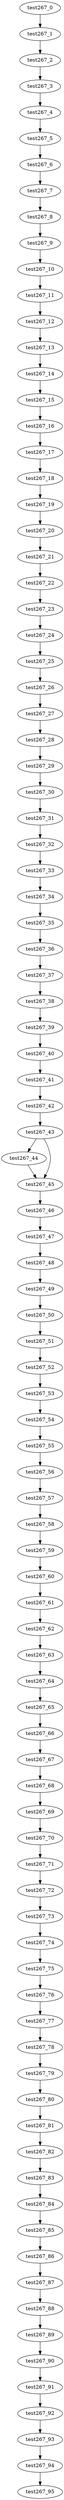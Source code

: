 digraph G {
test267_0->test267_1;
test267_1->test267_2;
test267_2->test267_3;
test267_3->test267_4;
test267_4->test267_5;
test267_5->test267_6;
test267_6->test267_7;
test267_7->test267_8;
test267_8->test267_9;
test267_9->test267_10;
test267_10->test267_11;
test267_11->test267_12;
test267_12->test267_13;
test267_13->test267_14;
test267_14->test267_15;
test267_15->test267_16;
test267_16->test267_17;
test267_17->test267_18;
test267_18->test267_19;
test267_19->test267_20;
test267_20->test267_21;
test267_21->test267_22;
test267_22->test267_23;
test267_23->test267_24;
test267_24->test267_25;
test267_25->test267_26;
test267_26->test267_27;
test267_27->test267_28;
test267_28->test267_29;
test267_29->test267_30;
test267_30->test267_31;
test267_31->test267_32;
test267_32->test267_33;
test267_33->test267_34;
test267_34->test267_35;
test267_35->test267_36;
test267_36->test267_37;
test267_37->test267_38;
test267_38->test267_39;
test267_39->test267_40;
test267_40->test267_41;
test267_41->test267_42;
test267_42->test267_43;
test267_43->test267_44;
test267_43->test267_45;
test267_44->test267_45;
test267_45->test267_46;
test267_46->test267_47;
test267_47->test267_48;
test267_48->test267_49;
test267_49->test267_50;
test267_50->test267_51;
test267_51->test267_52;
test267_52->test267_53;
test267_53->test267_54;
test267_54->test267_55;
test267_55->test267_56;
test267_56->test267_57;
test267_57->test267_58;
test267_58->test267_59;
test267_59->test267_60;
test267_60->test267_61;
test267_61->test267_62;
test267_62->test267_63;
test267_63->test267_64;
test267_64->test267_65;
test267_65->test267_66;
test267_66->test267_67;
test267_67->test267_68;
test267_68->test267_69;
test267_69->test267_70;
test267_70->test267_71;
test267_71->test267_72;
test267_72->test267_73;
test267_73->test267_74;
test267_74->test267_75;
test267_75->test267_76;
test267_76->test267_77;
test267_77->test267_78;
test267_78->test267_79;
test267_79->test267_80;
test267_80->test267_81;
test267_81->test267_82;
test267_82->test267_83;
test267_83->test267_84;
test267_84->test267_85;
test267_85->test267_86;
test267_86->test267_87;
test267_87->test267_88;
test267_88->test267_89;
test267_89->test267_90;
test267_90->test267_91;
test267_91->test267_92;
test267_92->test267_93;
test267_93->test267_94;
test267_94->test267_95;

}
